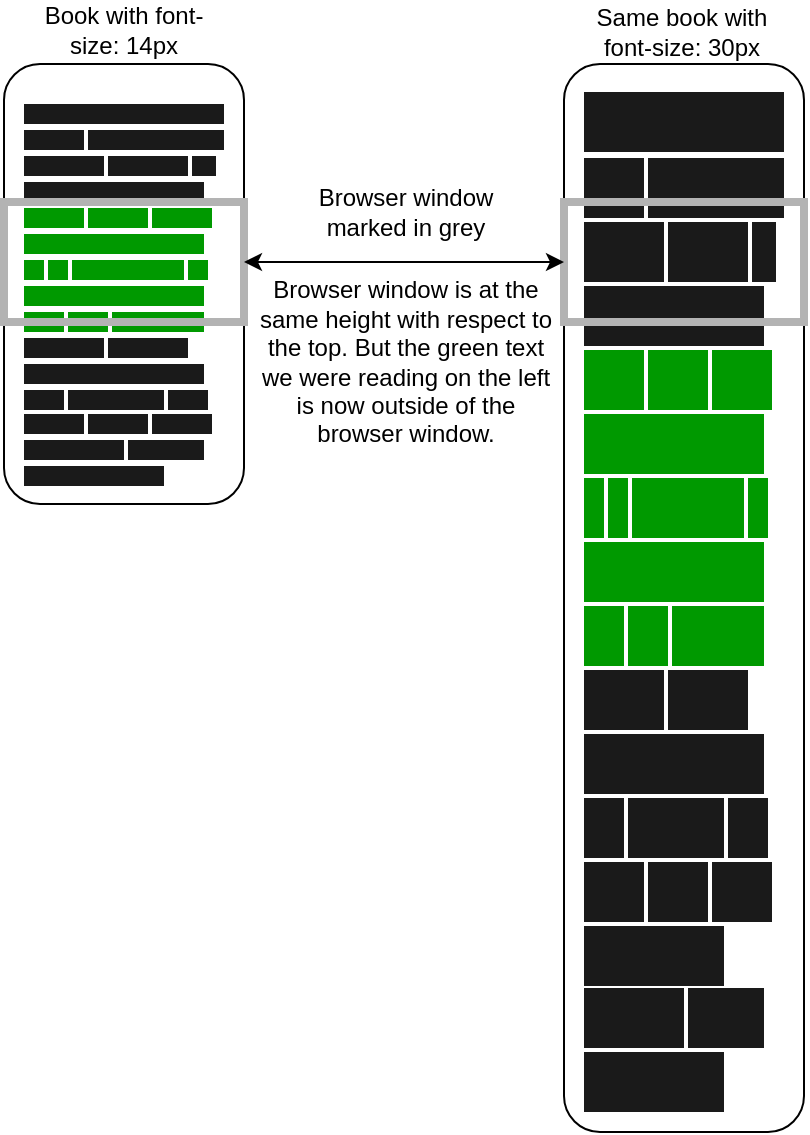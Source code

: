 <mxfile version="20.3.0" type="device"><diagram id="XDQMBEjK9OOY3azX9xos" name="Page-1"><mxGraphModel dx="1421" dy="865" grid="1" gridSize="10" guides="1" tooltips="1" connect="1" arrows="1" fold="1" page="1" pageScale="1" pageWidth="850" pageHeight="1100" math="0" shadow="0"><root><mxCell id="0"/><mxCell id="1" parent="0"/><mxCell id="HkSgSdbpCZugkQpPuwUW-71" value="" style="rounded=1;whiteSpace=wrap;html=1;" vertex="1" parent="1"><mxGeometry x="440" y="190" width="120" height="534" as="geometry"/></mxCell><mxCell id="HkSgSdbpCZugkQpPuwUW-1" value="" style="rounded=1;whiteSpace=wrap;html=1;" vertex="1" parent="1"><mxGeometry x="160" y="190" width="120" height="220" as="geometry"/></mxCell><mxCell id="HkSgSdbpCZugkQpPuwUW-4" value="" style="rounded=0;whiteSpace=wrap;html=1;fillColor=#1A1A1A;strokeColor=none;" vertex="1" parent="1"><mxGeometry x="170" y="210" width="100" height="10" as="geometry"/></mxCell><mxCell id="HkSgSdbpCZugkQpPuwUW-5" value="" style="rounded=0;whiteSpace=wrap;html=1;fillColor=#1A1A1A;strokeColor=none;" vertex="1" parent="1"><mxGeometry x="170" y="223" width="30" height="10" as="geometry"/></mxCell><mxCell id="HkSgSdbpCZugkQpPuwUW-6" value="" style="rounded=0;whiteSpace=wrap;html=1;fillColor=#1A1A1A;strokeColor=none;" vertex="1" parent="1"><mxGeometry x="170" y="236" width="40" height="10" as="geometry"/></mxCell><mxCell id="HkSgSdbpCZugkQpPuwUW-7" value="" style="rounded=0;whiteSpace=wrap;html=1;fillColor=#1A1A1A;strokeColor=none;" vertex="1" parent="1"><mxGeometry x="170" y="249" width="90" height="10" as="geometry"/></mxCell><mxCell id="HkSgSdbpCZugkQpPuwUW-8" value="" style="rounded=0;whiteSpace=wrap;html=1;fillColor=#009900;strokeColor=none;" vertex="1" parent="1"><mxGeometry x="170" y="262" width="30" height="10" as="geometry"/></mxCell><mxCell id="HkSgSdbpCZugkQpPuwUW-9" value="" style="rounded=0;whiteSpace=wrap;html=1;fillColor=#009900;strokeColor=none;" vertex="1" parent="1"><mxGeometry x="170" y="275" width="90" height="10" as="geometry"/></mxCell><mxCell id="HkSgSdbpCZugkQpPuwUW-10" value="" style="rounded=0;whiteSpace=wrap;html=1;fillColor=#009900;strokeColor=none;" vertex="1" parent="1"><mxGeometry x="170" y="288" width="10" height="10" as="geometry"/></mxCell><mxCell id="HkSgSdbpCZugkQpPuwUW-11" value="" style="rounded=0;whiteSpace=wrap;html=1;fillColor=#009900;strokeColor=none;" vertex="1" parent="1"><mxGeometry x="170" y="301" width="90" height="10" as="geometry"/></mxCell><mxCell id="HkSgSdbpCZugkQpPuwUW-12" value="" style="rounded=0;whiteSpace=wrap;html=1;fillColor=#009900;strokeColor=none;" vertex="1" parent="1"><mxGeometry x="170" y="314" width="20" height="10" as="geometry"/></mxCell><mxCell id="HkSgSdbpCZugkQpPuwUW-13" value="" style="rounded=0;whiteSpace=wrap;html=1;fillColor=#1A1A1A;strokeColor=none;" vertex="1" parent="1"><mxGeometry x="170" y="327" width="40" height="10" as="geometry"/></mxCell><mxCell id="HkSgSdbpCZugkQpPuwUW-14" value="" style="rounded=0;whiteSpace=wrap;html=1;fillColor=#1A1A1A;strokeColor=none;" vertex="1" parent="1"><mxGeometry x="170" y="340" width="90" height="10" as="geometry"/></mxCell><mxCell id="HkSgSdbpCZugkQpPuwUW-15" value="" style="rounded=0;whiteSpace=wrap;html=1;fillColor=#1A1A1A;strokeColor=none;" vertex="1" parent="1"><mxGeometry x="170" y="353" width="20" height="10" as="geometry"/></mxCell><mxCell id="HkSgSdbpCZugkQpPuwUW-16" value="" style="rounded=0;whiteSpace=wrap;html=1;fillColor=#1A1A1A;strokeColor=none;" vertex="1" parent="1"><mxGeometry x="170" y="365" width="30" height="10" as="geometry"/></mxCell><mxCell id="HkSgSdbpCZugkQpPuwUW-17" value="" style="rounded=0;whiteSpace=wrap;html=1;fillColor=#1A1A1A;strokeColor=none;" vertex="1" parent="1"><mxGeometry x="170" y="378" width="50" height="10" as="geometry"/></mxCell><mxCell id="HkSgSdbpCZugkQpPuwUW-18" value="" style="rounded=0;whiteSpace=wrap;html=1;fillColor=#1A1A1A;strokeColor=none;" vertex="1" parent="1"><mxGeometry x="170" y="391" width="70" height="10" as="geometry"/></mxCell><mxCell id="HkSgSdbpCZugkQpPuwUW-19" value="" style="rounded=0;whiteSpace=wrap;html=1;fillColor=#1A1A1A;strokeColor=none;" vertex="1" parent="1"><mxGeometry x="202" y="223" width="68" height="10" as="geometry"/></mxCell><mxCell id="HkSgSdbpCZugkQpPuwUW-20" value="" style="rounded=0;whiteSpace=wrap;html=1;fillColor=#1A1A1A;strokeColor=none;" vertex="1" parent="1"><mxGeometry x="212" y="236" width="40" height="10" as="geometry"/></mxCell><mxCell id="HkSgSdbpCZugkQpPuwUW-21" value="" style="rounded=0;whiteSpace=wrap;html=1;fillColor=#1A1A1A;strokeColor=none;" vertex="1" parent="1"><mxGeometry x="254" y="236" width="12" height="10" as="geometry"/></mxCell><mxCell id="HkSgSdbpCZugkQpPuwUW-22" value="" style="rounded=0;whiteSpace=wrap;html=1;fillColor=#009900;strokeColor=none;" vertex="1" parent="1"><mxGeometry x="202" y="262" width="30" height="10" as="geometry"/></mxCell><mxCell id="HkSgSdbpCZugkQpPuwUW-23" value="" style="rounded=0;whiteSpace=wrap;html=1;fillColor=#009900;strokeColor=none;" vertex="1" parent="1"><mxGeometry x="234" y="262" width="30" height="10" as="geometry"/></mxCell><mxCell id="HkSgSdbpCZugkQpPuwUW-24" value="" style="rounded=0;whiteSpace=wrap;html=1;fillColor=#009900;strokeColor=none;" vertex="1" parent="1"><mxGeometry x="182" y="288" width="10" height="10" as="geometry"/></mxCell><mxCell id="HkSgSdbpCZugkQpPuwUW-25" value="" style="rounded=0;whiteSpace=wrap;html=1;fillColor=#009900;strokeColor=none;" vertex="1" parent="1"><mxGeometry x="194" y="288" width="56" height="10" as="geometry"/></mxCell><mxCell id="HkSgSdbpCZugkQpPuwUW-26" value="" style="rounded=0;whiteSpace=wrap;html=1;fillColor=#009900;strokeColor=none;" vertex="1" parent="1"><mxGeometry x="252" y="288" width="10" height="10" as="geometry"/></mxCell><mxCell id="HkSgSdbpCZugkQpPuwUW-27" value="" style="rounded=0;whiteSpace=wrap;html=1;fillColor=#009900;strokeColor=none;" vertex="1" parent="1"><mxGeometry x="192" y="314" width="20" height="10" as="geometry"/></mxCell><mxCell id="HkSgSdbpCZugkQpPuwUW-28" value="" style="rounded=0;whiteSpace=wrap;html=1;fillColor=#009900;strokeColor=none;" vertex="1" parent="1"><mxGeometry x="214" y="314" width="46" height="10" as="geometry"/></mxCell><mxCell id="HkSgSdbpCZugkQpPuwUW-29" value="" style="rounded=0;whiteSpace=wrap;html=1;fillColor=#1A1A1A;strokeColor=none;" vertex="1" parent="1"><mxGeometry x="212" y="327" width="40" height="10" as="geometry"/></mxCell><mxCell id="HkSgSdbpCZugkQpPuwUW-30" value="" style="rounded=0;whiteSpace=wrap;html=1;fillColor=#1A1A1A;strokeColor=none;" vertex="1" parent="1"><mxGeometry x="192" y="353" width="48" height="10" as="geometry"/></mxCell><mxCell id="HkSgSdbpCZugkQpPuwUW-31" value="" style="rounded=0;whiteSpace=wrap;html=1;fillColor=#1A1A1A;strokeColor=none;" vertex="1" parent="1"><mxGeometry x="242" y="353" width="20" height="10" as="geometry"/></mxCell><mxCell id="HkSgSdbpCZugkQpPuwUW-32" value="" style="rounded=0;whiteSpace=wrap;html=1;fillColor=#1A1A1A;strokeColor=none;" vertex="1" parent="1"><mxGeometry x="202" y="365" width="30" height="10" as="geometry"/></mxCell><mxCell id="HkSgSdbpCZugkQpPuwUW-33" value="" style="rounded=0;whiteSpace=wrap;html=1;fillColor=#1A1A1A;strokeColor=none;" vertex="1" parent="1"><mxGeometry x="234" y="365" width="30" height="10" as="geometry"/></mxCell><mxCell id="HkSgSdbpCZugkQpPuwUW-36" value="" style="rounded=0;whiteSpace=wrap;html=1;fillColor=#1A1A1A;strokeColor=none;" vertex="1" parent="1"><mxGeometry x="222" y="378" width="38" height="10" as="geometry"/></mxCell><mxCell id="HkSgSdbpCZugkQpPuwUW-3" value="" style="rounded=0;whiteSpace=wrap;html=1;fillColor=none;strokeColor=#B3B3B3;strokeWidth=4;" vertex="1" parent="1"><mxGeometry x="160" y="259" width="120" height="60" as="geometry"/></mxCell><mxCell id="HkSgSdbpCZugkQpPuwUW-37" value="" style="rounded=0;whiteSpace=wrap;html=1;fillColor=#1A1A1A;strokeColor=none;imageHeight=28;" vertex="1" parent="1"><mxGeometry x="450" y="204" width="100" height="30" as="geometry"/></mxCell><mxCell id="HkSgSdbpCZugkQpPuwUW-38" value="" style="rounded=0;whiteSpace=wrap;html=1;fillColor=#1A1A1A;strokeColor=none;imageHeight=28;" vertex="1" parent="1"><mxGeometry x="450" y="237" width="30" height="30" as="geometry"/></mxCell><mxCell id="HkSgSdbpCZugkQpPuwUW-39" value="" style="rounded=0;whiteSpace=wrap;html=1;fillColor=#1A1A1A;strokeColor=none;imageHeight=28;" vertex="1" parent="1"><mxGeometry x="450" y="269" width="40" height="30" as="geometry"/></mxCell><mxCell id="HkSgSdbpCZugkQpPuwUW-40" value="" style="rounded=0;whiteSpace=wrap;html=1;fillColor=#1A1A1A;strokeColor=none;imageHeight=28;" vertex="1" parent="1"><mxGeometry x="450" y="301" width="90" height="30" as="geometry"/></mxCell><mxCell id="HkSgSdbpCZugkQpPuwUW-41" value="" style="rounded=0;whiteSpace=wrap;html=1;fillColor=#009900;strokeColor=none;imageHeight=28;" vertex="1" parent="1"><mxGeometry x="450" y="333" width="30" height="30" as="geometry"/></mxCell><mxCell id="HkSgSdbpCZugkQpPuwUW-42" value="" style="rounded=0;whiteSpace=wrap;html=1;fillColor=#009900;strokeColor=none;imageHeight=28;" vertex="1" parent="1"><mxGeometry x="450" y="365" width="90" height="30" as="geometry"/></mxCell><mxCell id="HkSgSdbpCZugkQpPuwUW-43" value="" style="rounded=0;whiteSpace=wrap;html=1;fillColor=#009900;strokeColor=none;imageHeight=28;" vertex="1" parent="1"><mxGeometry x="450" y="397" width="10" height="30" as="geometry"/></mxCell><mxCell id="HkSgSdbpCZugkQpPuwUW-44" value="" style="rounded=0;whiteSpace=wrap;html=1;fillColor=#009900;strokeColor=none;imageHeight=28;" vertex="1" parent="1"><mxGeometry x="450" y="429" width="90" height="30" as="geometry"/></mxCell><mxCell id="HkSgSdbpCZugkQpPuwUW-45" value="" style="rounded=0;whiteSpace=wrap;html=1;fillColor=#009900;strokeColor=none;imageHeight=28;" vertex="1" parent="1"><mxGeometry x="450" y="461" width="20" height="30" as="geometry"/></mxCell><mxCell id="HkSgSdbpCZugkQpPuwUW-46" value="" style="rounded=0;whiteSpace=wrap;html=1;fillColor=#1A1A1A;strokeColor=none;imageHeight=28;" vertex="1" parent="1"><mxGeometry x="450" y="493" width="40" height="30" as="geometry"/></mxCell><mxCell id="HkSgSdbpCZugkQpPuwUW-47" value="" style="rounded=0;whiteSpace=wrap;html=1;fillColor=#1A1A1A;strokeColor=none;imageHeight=28;" vertex="1" parent="1"><mxGeometry x="450" y="525" width="90" height="30" as="geometry"/></mxCell><mxCell id="HkSgSdbpCZugkQpPuwUW-48" value="" style="rounded=0;whiteSpace=wrap;html=1;fillColor=#1A1A1A;strokeColor=none;imageHeight=28;" vertex="1" parent="1"><mxGeometry x="450" y="557" width="20" height="30" as="geometry"/></mxCell><mxCell id="HkSgSdbpCZugkQpPuwUW-49" value="" style="rounded=0;whiteSpace=wrap;html=1;fillColor=#1A1A1A;strokeColor=none;imageHeight=28;" vertex="1" parent="1"><mxGeometry x="450" y="589" width="30" height="30" as="geometry"/></mxCell><mxCell id="HkSgSdbpCZugkQpPuwUW-50" value="" style="rounded=0;whiteSpace=wrap;html=1;fillColor=#1A1A1A;strokeColor=none;imageHeight=28;" vertex="1" parent="1"><mxGeometry x="450" y="652" width="50" height="30" as="geometry"/></mxCell><mxCell id="HkSgSdbpCZugkQpPuwUW-51" value="" style="rounded=0;whiteSpace=wrap;html=1;fillColor=#1A1A1A;strokeColor=none;imageHeight=28;" vertex="1" parent="1"><mxGeometry x="450" y="621" width="70" height="30" as="geometry"/></mxCell><mxCell id="HkSgSdbpCZugkQpPuwUW-52" value="" style="rounded=0;whiteSpace=wrap;html=1;fillColor=#1A1A1A;strokeColor=none;imageHeight=28;" vertex="1" parent="1"><mxGeometry x="482" y="237" width="68" height="30" as="geometry"/></mxCell><mxCell id="HkSgSdbpCZugkQpPuwUW-53" value="" style="rounded=0;whiteSpace=wrap;html=1;fillColor=#1A1A1A;strokeColor=none;imageHeight=28;" vertex="1" parent="1"><mxGeometry x="492" y="269" width="40" height="30" as="geometry"/></mxCell><mxCell id="HkSgSdbpCZugkQpPuwUW-54" value="" style="rounded=0;whiteSpace=wrap;html=1;fillColor=#1A1A1A;strokeColor=none;imageHeight=28;" vertex="1" parent="1"><mxGeometry x="534" y="269" width="12" height="30" as="geometry"/></mxCell><mxCell id="HkSgSdbpCZugkQpPuwUW-55" value="" style="rounded=0;whiteSpace=wrap;html=1;fillColor=#009900;strokeColor=none;imageHeight=28;" vertex="1" parent="1"><mxGeometry x="482" y="333" width="30" height="30" as="geometry"/></mxCell><mxCell id="HkSgSdbpCZugkQpPuwUW-56" value="" style="rounded=0;whiteSpace=wrap;html=1;fillColor=#009900;strokeColor=none;imageHeight=28;" vertex="1" parent="1"><mxGeometry x="514" y="333" width="30" height="30" as="geometry"/></mxCell><mxCell id="HkSgSdbpCZugkQpPuwUW-57" value="" style="rounded=0;whiteSpace=wrap;html=1;fillColor=#009900;strokeColor=none;imageHeight=28;" vertex="1" parent="1"><mxGeometry x="462" y="397" width="10" height="30" as="geometry"/></mxCell><mxCell id="HkSgSdbpCZugkQpPuwUW-58" value="" style="rounded=0;whiteSpace=wrap;html=1;fillColor=#009900;strokeColor=none;imageHeight=28;" vertex="1" parent="1"><mxGeometry x="474" y="397" width="56" height="30" as="geometry"/></mxCell><mxCell id="HkSgSdbpCZugkQpPuwUW-59" value="" style="rounded=0;whiteSpace=wrap;html=1;fillColor=#009900;strokeColor=none;imageHeight=28;" vertex="1" parent="1"><mxGeometry x="532" y="397" width="10" height="30" as="geometry"/></mxCell><mxCell id="HkSgSdbpCZugkQpPuwUW-60" value="" style="rounded=0;whiteSpace=wrap;html=1;fillColor=#009900;strokeColor=none;imageHeight=28;" vertex="1" parent="1"><mxGeometry x="472" y="461" width="20" height="30" as="geometry"/></mxCell><mxCell id="HkSgSdbpCZugkQpPuwUW-61" value="" style="rounded=0;whiteSpace=wrap;html=1;fillColor=#009900;strokeColor=none;imageHeight=28;" vertex="1" parent="1"><mxGeometry x="494" y="461" width="46" height="30" as="geometry"/></mxCell><mxCell id="HkSgSdbpCZugkQpPuwUW-62" value="" style="rounded=0;whiteSpace=wrap;html=1;fillColor=#1A1A1A;strokeColor=none;imageHeight=28;" vertex="1" parent="1"><mxGeometry x="492" y="493" width="40" height="30" as="geometry"/></mxCell><mxCell id="HkSgSdbpCZugkQpPuwUW-63" value="" style="rounded=0;whiteSpace=wrap;html=1;fillColor=#1A1A1A;strokeColor=none;imageHeight=28;" vertex="1" parent="1"><mxGeometry x="472" y="557" width="48" height="30" as="geometry"/></mxCell><mxCell id="HkSgSdbpCZugkQpPuwUW-64" value="" style="rounded=0;whiteSpace=wrap;html=1;fillColor=#1A1A1A;strokeColor=none;imageHeight=28;" vertex="1" parent="1"><mxGeometry x="522" y="557" width="20" height="30" as="geometry"/></mxCell><mxCell id="HkSgSdbpCZugkQpPuwUW-65" value="" style="rounded=0;whiteSpace=wrap;html=1;fillColor=#1A1A1A;strokeColor=none;imageHeight=28;" vertex="1" parent="1"><mxGeometry x="482" y="589" width="30" height="30" as="geometry"/></mxCell><mxCell id="HkSgSdbpCZugkQpPuwUW-66" value="" style="rounded=0;whiteSpace=wrap;html=1;fillColor=#1A1A1A;strokeColor=none;imageHeight=28;" vertex="1" parent="1"><mxGeometry x="514" y="589" width="30" height="30" as="geometry"/></mxCell><mxCell id="HkSgSdbpCZugkQpPuwUW-67" value="" style="rounded=0;whiteSpace=wrap;html=1;fillColor=#1A1A1A;strokeColor=none;imageHeight=28;" vertex="1" parent="1"><mxGeometry x="502" y="652" width="38" height="30" as="geometry"/></mxCell><mxCell id="HkSgSdbpCZugkQpPuwUW-70" value="" style="rounded=0;whiteSpace=wrap;html=1;fillColor=#1A1A1A;strokeColor=none;" vertex="1" parent="1"><mxGeometry x="450" y="684" width="70" height="30" as="geometry"/></mxCell><mxCell id="HkSgSdbpCZugkQpPuwUW-73" value="" style="rounded=0;whiteSpace=wrap;html=1;fillColor=none;strokeColor=#B3B3B3;strokeWidth=4;" vertex="1" parent="1"><mxGeometry x="440" y="259" width="120" height="60" as="geometry"/></mxCell><mxCell id="HkSgSdbpCZugkQpPuwUW-75" value="" style="endArrow=classic;startArrow=classic;html=1;rounded=0;entryX=0;entryY=0.5;entryDx=0;entryDy=0;exitX=1;exitY=0.5;exitDx=0;exitDy=0;" edge="1" parent="1" source="HkSgSdbpCZugkQpPuwUW-3" target="HkSgSdbpCZugkQpPuwUW-73"><mxGeometry width="50" height="50" relative="1" as="geometry"><mxPoint x="350" y="370" as="sourcePoint"/><mxPoint x="400" y="320" as="targetPoint"/></mxGeometry></mxCell><mxCell id="HkSgSdbpCZugkQpPuwUW-76" value="Browser window is at the same height with respect to the top. But the green text we were reading on the left is now outside of the browser window." style="text;html=1;strokeColor=none;fillColor=none;align=center;verticalAlign=middle;whiteSpace=wrap;rounded=0;strokeWidth=3;" vertex="1" parent="1"><mxGeometry x="286" y="324" width="150" height="30" as="geometry"/></mxCell><mxCell id="HkSgSdbpCZugkQpPuwUW-77" value="Book with font-size: 14px" style="text;html=1;strokeColor=none;fillColor=none;align=center;verticalAlign=middle;whiteSpace=wrap;rounded=0;strokeWidth=3;" vertex="1" parent="1"><mxGeometry x="170" y="158" width="100" height="30" as="geometry"/></mxCell><mxCell id="HkSgSdbpCZugkQpPuwUW-78" value="Same book with font-size: 30px" style="text;html=1;strokeColor=none;fillColor=none;align=center;verticalAlign=middle;whiteSpace=wrap;rounded=0;strokeWidth=3;" vertex="1" parent="1"><mxGeometry x="449" y="159" width="100" height="30" as="geometry"/></mxCell><mxCell id="HkSgSdbpCZugkQpPuwUW-79" value="Browser window marked in grey" style="text;html=1;strokeColor=none;fillColor=none;align=center;verticalAlign=middle;whiteSpace=wrap;rounded=0;strokeWidth=4;" vertex="1" parent="1"><mxGeometry x="306" y="249" width="110" height="30" as="geometry"/></mxCell></root></mxGraphModel></diagram></mxfile>